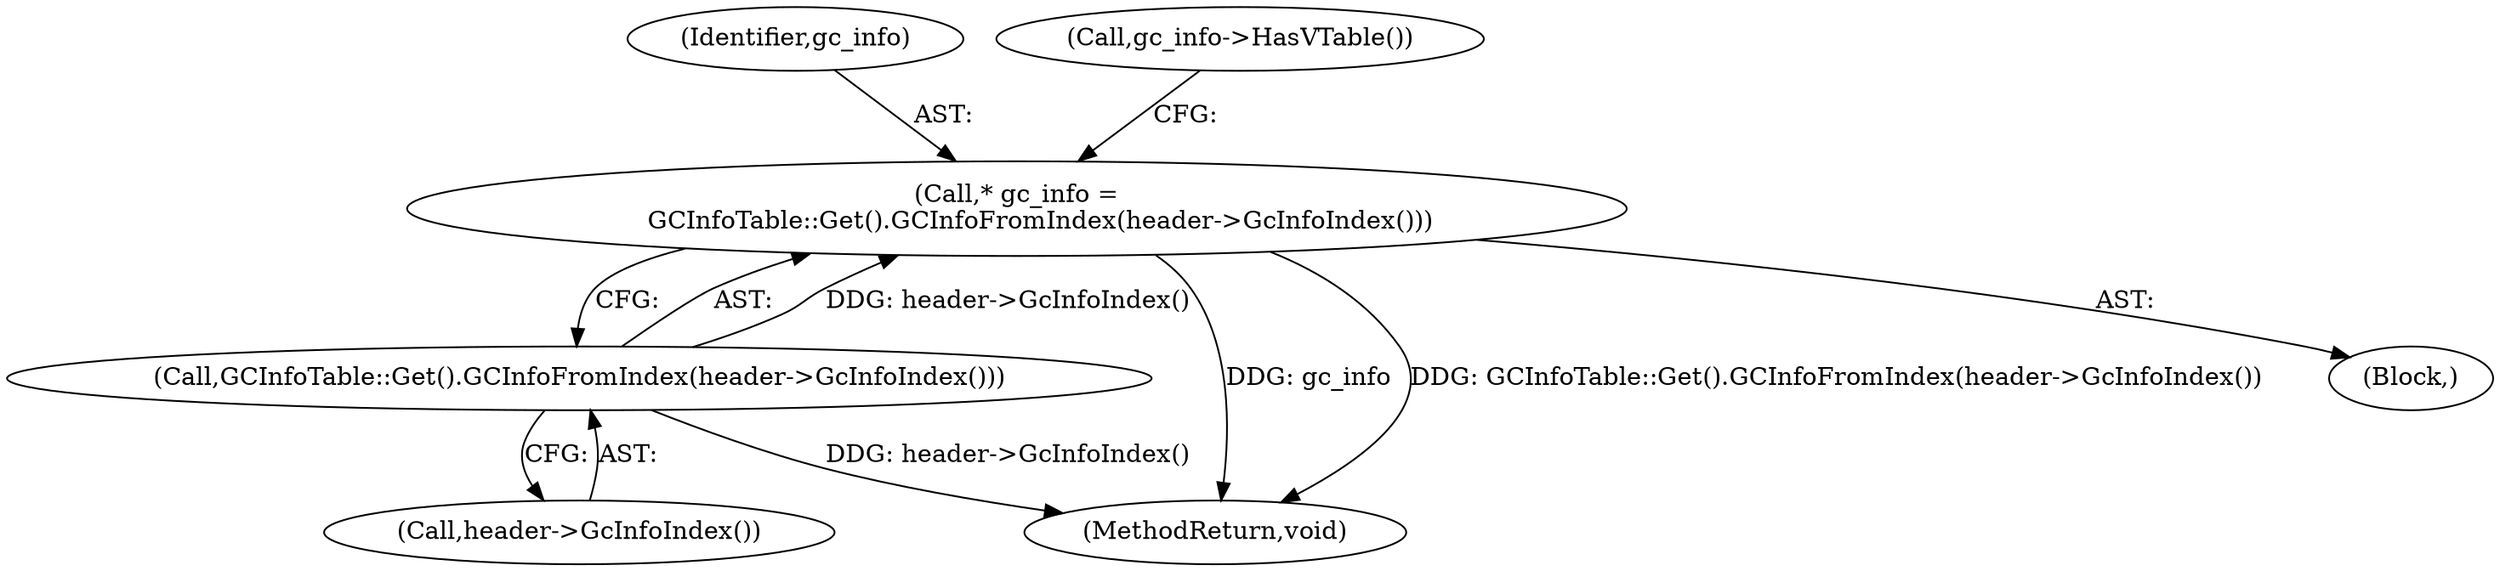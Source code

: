 digraph "0_Chrome_20b65d00ca3d8696430e22efad7485366f8c3a21_6@pointer" {
"1000104" [label="(Call,* gc_info =\n      GCInfoTable::Get().GCInfoFromIndex(header->GcInfoIndex()))"];
"1000106" [label="(Call,GCInfoTable::Get().GCInfoFromIndex(header->GcInfoIndex()))"];
"1000107" [label="(Call,header->GcInfoIndex())"];
"1000104" [label="(Call,* gc_info =\n      GCInfoTable::Get().GCInfoFromIndex(header->GcInfoIndex()))"];
"1000128" [label="(MethodReturn,void)"];
"1000105" [label="(Identifier,gc_info)"];
"1000110" [label="(Call,gc_info->HasVTable())"];
"1000102" [label="(Block,)"];
"1000106" [label="(Call,GCInfoTable::Get().GCInfoFromIndex(header->GcInfoIndex()))"];
"1000104" -> "1000102"  [label="AST: "];
"1000104" -> "1000106"  [label="CFG: "];
"1000105" -> "1000104"  [label="AST: "];
"1000106" -> "1000104"  [label="AST: "];
"1000110" -> "1000104"  [label="CFG: "];
"1000104" -> "1000128"  [label="DDG: gc_info"];
"1000104" -> "1000128"  [label="DDG: GCInfoTable::Get().GCInfoFromIndex(header->GcInfoIndex())"];
"1000106" -> "1000104"  [label="DDG: header->GcInfoIndex()"];
"1000106" -> "1000107"  [label="CFG: "];
"1000107" -> "1000106"  [label="AST: "];
"1000106" -> "1000128"  [label="DDG: header->GcInfoIndex()"];
}
